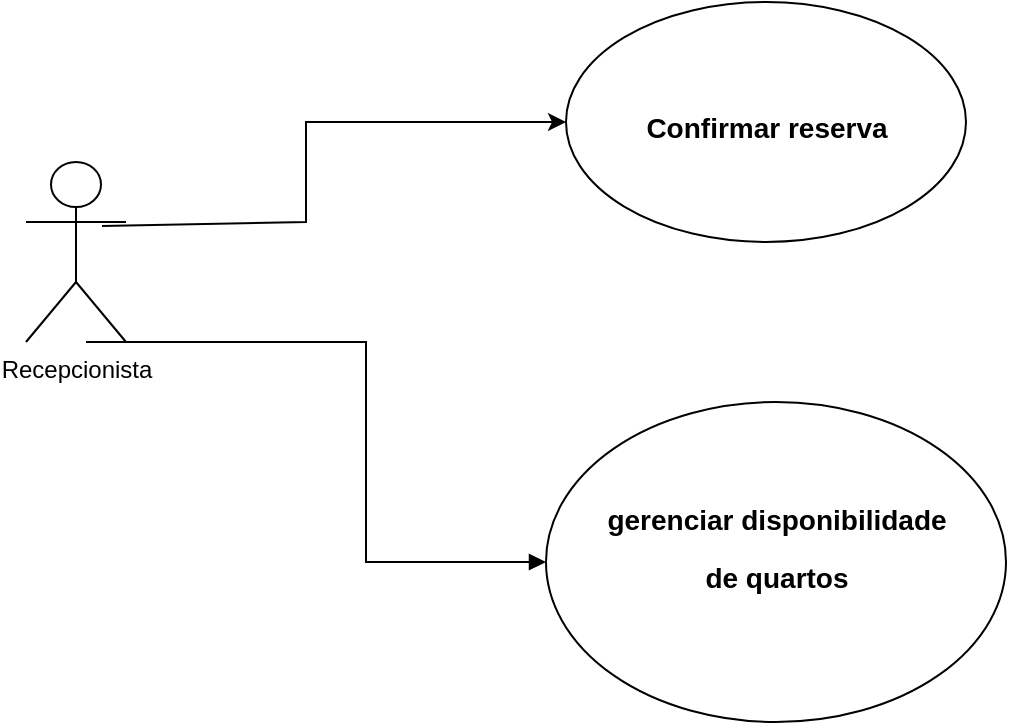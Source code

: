 <mxfile version="26.1.3" pages="6">
  <diagram name="Página-1" id="NSR83SZLQa0Gk3DZyV6a">
    <mxGraphModel dx="1426" dy="781" grid="1" gridSize="10" guides="1" tooltips="1" connect="1" arrows="1" fold="1" page="1" pageScale="1" pageWidth="827" pageHeight="1169" math="0" shadow="0">
      <root>
        <mxCell id="0" />
        <mxCell id="1" parent="0" />
        <mxCell id="l2WqhKvrkdkNAEtLKfpA-7" value="Recepcionista&lt;div&gt;&lt;br&gt;&lt;/div&gt;" style="shape=umlActor;verticalLabelPosition=bottom;verticalAlign=top;html=1;" vertex="1" parent="1">
          <mxGeometry x="130" y="270" width="50" height="90" as="geometry" />
        </mxCell>
        <mxCell id="l2WqhKvrkdkNAEtLKfpA-8" value="" style="endArrow=block;endFill=1;html=1;edgeStyle=orthogonalEdgeStyle;align=left;verticalAlign=top;rounded=0;" edge="1" parent="1">
          <mxGeometry x="-1" relative="1" as="geometry">
            <mxPoint x="160" y="360" as="sourcePoint" />
            <mxPoint x="390" y="470" as="targetPoint" />
            <Array as="points">
              <mxPoint x="300" y="360" />
            </Array>
          </mxGeometry>
        </mxCell>
        <mxCell id="l2WqhKvrkdkNAEtLKfpA-11" value="" style="verticalLabelPosition=bottom;verticalAlign=top;html=1;shape=mxgraph.flowchart.on-page_reference;" vertex="1" parent="1">
          <mxGeometry x="390" y="390" width="230" height="160" as="geometry" />
        </mxCell>
        <mxCell id="l2WqhKvrkdkNAEtLKfpA-12" value="&lt;font style=&quot;font-size: 14px;&quot;&gt;gerenciar disponibilidade&lt;/font&gt;&lt;div&gt;&lt;font style=&quot;font-size: 14px;&quot;&gt;de quartos&lt;/font&gt;&lt;/div&gt;" style="text;strokeColor=none;fillColor=none;html=1;fontSize=24;fontStyle=1;verticalAlign=middle;align=center;" vertex="1" parent="1">
          <mxGeometry x="455" y="440" width="100" height="40" as="geometry" />
        </mxCell>
        <mxCell id="l2WqhKvrkdkNAEtLKfpA-18" value="" style="endArrow=classic;html=1;rounded=0;exitX=0.76;exitY=0.356;exitDx=0;exitDy=0;exitPerimeter=0;" edge="1" parent="1" source="l2WqhKvrkdkNAEtLKfpA-7">
          <mxGeometry width="50" height="50" relative="1" as="geometry">
            <mxPoint x="170" y="320" as="sourcePoint" />
            <mxPoint x="400" y="250" as="targetPoint" />
            <Array as="points">
              <mxPoint x="270" y="300" />
              <mxPoint x="270" y="250" />
            </Array>
          </mxGeometry>
        </mxCell>
        <mxCell id="l2WqhKvrkdkNAEtLKfpA-19" value="" style="ellipse;whiteSpace=wrap;html=1;" vertex="1" parent="1">
          <mxGeometry x="400" y="190" width="200" height="120" as="geometry" />
        </mxCell>
        <mxCell id="l2WqhKvrkdkNAEtLKfpA-20" value="&lt;font style=&quot;font-size: 14px;&quot;&gt;Confirmar reserva&lt;/font&gt;" style="text;strokeColor=none;fillColor=none;html=1;fontSize=24;fontStyle=1;verticalAlign=middle;align=center;" vertex="1" parent="1">
          <mxGeometry x="450" y="230" width="100" height="40" as="geometry" />
        </mxCell>
      </root>
    </mxGraphModel>
  </diagram>
  <diagram id="kto26HWdpkbc6rOBOkyl" name="Página-2">
    <mxGraphModel dx="1426" dy="781" grid="1" gridSize="10" guides="1" tooltips="1" connect="1" arrows="1" fold="1" page="1" pageScale="1" pageWidth="827" pageHeight="1169" math="0" shadow="0">
      <root>
        <mxCell id="0" />
        <mxCell id="1" parent="0" />
        <mxCell id="Gw3jl4L3y3Rf3rX3Xpzy-1" value="Cliente&lt;div&gt;&lt;br&gt;&lt;/div&gt;" style="shape=umlActor;verticalLabelPosition=bottom;verticalAlign=top;html=1;" vertex="1" parent="1">
          <mxGeometry x="130" y="270" width="50" height="90" as="geometry" />
        </mxCell>
        <mxCell id="Gw3jl4L3y3Rf3rX3Xpzy-2" value="" style="endArrow=block;endFill=1;html=1;edgeStyle=orthogonalEdgeStyle;align=left;verticalAlign=top;rounded=0;" edge="1" parent="1">
          <mxGeometry x="-1" relative="1" as="geometry">
            <mxPoint x="160" y="360" as="sourcePoint" />
            <mxPoint x="390" y="470" as="targetPoint" />
            <Array as="points">
              <mxPoint x="300" y="360" />
            </Array>
          </mxGeometry>
        </mxCell>
        <mxCell id="Gw3jl4L3y3Rf3rX3Xpzy-4" value="" style="endArrow=classic;html=1;rounded=0;exitX=0.76;exitY=0.356;exitDx=0;exitDy=0;exitPerimeter=0;" edge="1" parent="1" source="Gw3jl4L3y3Rf3rX3Xpzy-1">
          <mxGeometry width="50" height="50" relative="1" as="geometry">
            <mxPoint x="170" y="320" as="sourcePoint" />
            <mxPoint x="400" y="250" as="targetPoint" />
            <Array as="points">
              <mxPoint x="270" y="300" />
              <mxPoint x="270" y="250" />
            </Array>
          </mxGeometry>
        </mxCell>
        <mxCell id="Gw3jl4L3y3Rf3rX3Xpzy-5" value="" style="ellipse;whiteSpace=wrap;html=1;" vertex="1" parent="1">
          <mxGeometry x="400" y="190" width="200" height="120" as="geometry" />
        </mxCell>
        <mxCell id="Gw3jl4L3y3Rf3rX3Xpzy-6" value="&lt;span style=&quot;font-size: 14px;&quot;&gt;Fazer Reserva&lt;/span&gt;" style="text;strokeColor=none;fillColor=none;html=1;fontSize=24;fontStyle=1;verticalAlign=middle;align=center;" vertex="1" parent="1">
          <mxGeometry x="450" y="230" width="100" height="40" as="geometry" />
        </mxCell>
        <mxCell id="Gw3jl4L3y3Rf3rX3Xpzy-7" value="" style="ellipse;whiteSpace=wrap;html=1;" vertex="1" parent="1">
          <mxGeometry x="390" y="400" width="200" height="120" as="geometry" />
        </mxCell>
        <mxCell id="Gw3jl4L3y3Rf3rX3Xpzy-3" value="&lt;span style=&quot;font-size: 14px;&quot;&gt;Cancelar Reserva&lt;/span&gt;" style="text;strokeColor=none;fillColor=none;html=1;fontSize=24;fontStyle=1;verticalAlign=middle;align=center;" vertex="1" parent="1">
          <mxGeometry x="440" y="440" width="100" height="40" as="geometry" />
        </mxCell>
      </root>
    </mxGraphModel>
  </diagram>
  <diagram id="-45FIdvVUdtWPu6YQR61" name="Página-3">
    <mxGraphModel dx="1426" dy="781" grid="1" gridSize="10" guides="1" tooltips="1" connect="1" arrows="1" fold="1" page="1" pageScale="1" pageWidth="827" pageHeight="1169" math="0" shadow="0">
      <root>
        <mxCell id="0" />
        <mxCell id="1" parent="0" />
        <mxCell id="IDsG9wMC1qeGRdNeIjkX-1" value="&lt;div&gt;Sistema&lt;/div&gt;&lt;div&gt;&lt;br&gt;&lt;/div&gt;" style="shape=umlActor;verticalLabelPosition=bottom;verticalAlign=top;html=1;fillColor=light-dark(#000000,var(--ge-dark-color, #121212));" vertex="1" parent="1">
          <mxGeometry x="760" y="510" width="50" height="90" as="geometry" />
        </mxCell>
        <mxCell id="IDsG9wMC1qeGRdNeIjkX-2" value="Cliente&lt;div&gt;&lt;br&gt;&lt;/div&gt;" style="shape=umlActor;verticalLabelPosition=bottom;verticalAlign=top;html=1;fillColor=light-dark(#000000,var(--ge-dark-color, #121212));" vertex="1" parent="1">
          <mxGeometry x="110" y="250" width="50" height="90" as="geometry" />
        </mxCell>
        <mxCell id="IDsG9wMC1qeGRdNeIjkX-4" value="" style="endArrow=none;html=1;rounded=0;exitX=0.5;exitY=0;exitDx=0;exitDy=0;exitPerimeter=0;entryX=0.063;entryY=0.778;entryDx=0;entryDy=0;entryPerimeter=0;" edge="1" parent="1" source="IDsG9wMC1qeGRdNeIjkX-2" target="IDsG9wMC1qeGRdNeIjkX-5">
          <mxGeometry width="50" height="50" relative="1" as="geometry">
            <mxPoint x="140" y="240" as="sourcePoint" />
            <mxPoint x="210" y="170" as="targetPoint" />
          </mxGeometry>
        </mxCell>
        <mxCell id="IDsG9wMC1qeGRdNeIjkX-5" value="" style="ellipse;shape=doubleEllipse;whiteSpace=wrap;html=1;fillColor=#fff2cc;strokeColor=#d6b656;" vertex="1" parent="1">
          <mxGeometry x="230" y="70" width="160" height="90" as="geometry" />
        </mxCell>
        <mxCell id="IDsG9wMC1qeGRdNeIjkX-6" value="" style="endArrow=none;html=1;rounded=0;" edge="1" parent="1" target="IDsG9wMC1qeGRdNeIjkX-7">
          <mxGeometry width="50" height="50" relative="1" as="geometry">
            <mxPoint x="160" y="280" as="sourcePoint" />
            <mxPoint x="220" y="260" as="targetPoint" />
            <Array as="points" />
          </mxGeometry>
        </mxCell>
        <mxCell id="IDsG9wMC1qeGRdNeIjkX-7" value="" style="ellipse;shape=doubleEllipse;whiteSpace=wrap;html=1;fillColor=#fff2cc;strokeColor=#d6b656;" vertex="1" parent="1">
          <mxGeometry x="220" y="210" width="170" height="90" as="geometry" />
        </mxCell>
        <mxCell id="IDsG9wMC1qeGRdNeIjkX-8" value="" style="endArrow=none;html=1;rounded=0;entryX=1;entryY=1;entryDx=0;entryDy=0;entryPerimeter=0;" edge="1" parent="1" source="IDsG9wMC1qeGRdNeIjkX-9" target="IDsG9wMC1qeGRdNeIjkX-2">
          <mxGeometry width="50" height="50" relative="1" as="geometry">
            <mxPoint x="240" y="500" as="sourcePoint" />
            <mxPoint x="220" y="360" as="targetPoint" />
          </mxGeometry>
        </mxCell>
        <mxCell id="IDsG9wMC1qeGRdNeIjkX-9" value="" style="ellipse;shape=doubleEllipse;whiteSpace=wrap;html=1;fillColor=#fff2cc;strokeColor=#d6b656;" vertex="1" parent="1">
          <mxGeometry x="200" y="450" width="150" height="100" as="geometry" />
        </mxCell>
        <mxCell id="IDsG9wMC1qeGRdNeIjkX-14" value="&amp;lt;&amp;lt;extend&amp;gt;&amp;gt;" style="html=1;verticalAlign=bottom;labelBackgroundColor=none;endArrow=open;endFill=0;dashed=1;rounded=0;" edge="1" parent="1">
          <mxGeometry width="160" relative="1" as="geometry">
            <mxPoint x="280" y="450" as="sourcePoint" />
            <mxPoint x="280" y="390" as="targetPoint" />
          </mxGeometry>
        </mxCell>
        <mxCell id="IDsG9wMC1qeGRdNeIjkX-15" value="" style="ellipse;shape=doubleEllipse;whiteSpace=wrap;html=1;fillColor=#fff2cc;strokeColor=#d6b656;" vertex="1" parent="1">
          <mxGeometry x="210" y="310" width="150" height="80" as="geometry" />
        </mxCell>
        <mxCell id="IDsG9wMC1qeGRdNeIjkX-16" value="&amp;lt;&amp;lt;extend&amp;gt;&amp;gt;" style="html=1;verticalAlign=bottom;labelBackgroundColor=none;endArrow=open;endFill=0;dashed=1;rounded=0;" edge="1" parent="1">
          <mxGeometry width="160" relative="1" as="geometry">
            <mxPoint x="320" y="460" as="sourcePoint" />
            <mxPoint x="430" y="390" as="targetPoint" />
          </mxGeometry>
        </mxCell>
        <mxCell id="IDsG9wMC1qeGRdNeIjkX-17" value="" style="ellipse;shape=doubleEllipse;whiteSpace=wrap;html=1;fillColor=#fff2cc;strokeColor=#d6b656;" vertex="1" parent="1">
          <mxGeometry x="420" y="330" width="150" height="80" as="geometry" />
        </mxCell>
        <mxCell id="IDsG9wMC1qeGRdNeIjkX-18" value="&amp;lt;&amp;lt;include&amp;gt;&amp;gt;" style="html=1;verticalAlign=bottom;labelBackgroundColor=none;endArrow=open;endFill=0;dashed=1;rounded=0;" edge="1" parent="1">
          <mxGeometry width="160" relative="1" as="geometry">
            <mxPoint x="560" y="375" as="sourcePoint" />
            <mxPoint x="690" y="375" as="targetPoint" />
          </mxGeometry>
        </mxCell>
        <mxCell id="IDsG9wMC1qeGRdNeIjkX-19" value="&amp;lt;&amp;lt;include&amp;gt;&amp;gt;" style="html=1;verticalAlign=bottom;labelBackgroundColor=none;endArrow=open;endFill=0;dashed=1;rounded=0;" edge="1" parent="1">
          <mxGeometry width="160" relative="1" as="geometry">
            <mxPoint x="350" y="510" as="sourcePoint" />
            <mxPoint x="510" y="510" as="targetPoint" />
          </mxGeometry>
        </mxCell>
        <mxCell id="IDsG9wMC1qeGRdNeIjkX-20" value="" style="ellipse;shape=doubleEllipse;whiteSpace=wrap;html=1;fillColor=#fff2cc;strokeColor=#d6b656;" vertex="1" parent="1">
          <mxGeometry x="510" y="470" width="150" height="80" as="geometry" />
        </mxCell>
        <mxCell id="IDsG9wMC1qeGRdNeIjkX-21" value="navegar pelo catálogo&lt;div&gt;&lt;br&gt;&lt;/div&gt;" style="text;html=1;align=center;verticalAlign=middle;whiteSpace=wrap;rounded=0;" vertex="1" parent="1">
          <mxGeometry x="275" y="100" width="60" height="30" as="geometry" />
        </mxCell>
        <mxCell id="IDsG9wMC1qeGRdNeIjkX-22" value="colocar item no carrinho" style="text;html=1;align=center;verticalAlign=middle;whiteSpace=wrap;rounded=0;" vertex="1" parent="1">
          <mxGeometry x="280" y="240" width="60" height="30" as="geometry" />
        </mxCell>
        <mxCell id="IDsG9wMC1qeGRdNeIjkX-23" value="informar endereço" style="text;html=1;align=center;verticalAlign=middle;whiteSpace=wrap;rounded=0;" vertex="1" parent="1">
          <mxGeometry x="260" y="335" width="60" height="30" as="geometry" />
        </mxCell>
        <mxCell id="IDsG9wMC1qeGRdNeIjkX-24" value="finalizar compra" style="text;html=1;align=center;verticalAlign=middle;whiteSpace=wrap;rounded=0;" vertex="1" parent="1">
          <mxGeometry x="250" y="480" width="60" height="30" as="geometry" />
        </mxCell>
        <mxCell id="IDsG9wMC1qeGRdNeIjkX-25" value="preencher dados do cartão de crédito" style="text;html=1;align=center;verticalAlign=middle;whiteSpace=wrap;rounded=0;" vertex="1" parent="1">
          <mxGeometry x="465" y="350" width="60" height="30" as="geometry" />
        </mxCell>
        <mxCell id="IDsG9wMC1qeGRdNeIjkX-26" value="" style="ellipse;shape=doubleEllipse;whiteSpace=wrap;html=1;fillColor=#fff2cc;strokeColor=#d6b656;" vertex="1" parent="1">
          <mxGeometry x="677" y="330" width="150" height="80" as="geometry" />
        </mxCell>
        <mxCell id="IDsG9wMC1qeGRdNeIjkX-27" value="faturar compra" style="text;html=1;align=center;verticalAlign=middle;whiteSpace=wrap;rounded=0;" vertex="1" parent="1">
          <mxGeometry x="555" y="485" width="60" height="30" as="geometry" />
        </mxCell>
        <mxCell id="IDsG9wMC1qeGRdNeIjkX-28" value="verificar dados do cartão de crédito" style="text;html=1;align=center;verticalAlign=middle;whiteSpace=wrap;rounded=0;" vertex="1" parent="1">
          <mxGeometry x="720" y="360" width="60" height="30" as="geometry" />
        </mxCell>
        <mxCell id="IDsG9wMC1qeGRdNeIjkX-30" value="" style="ellipse;shape=doubleEllipse;whiteSpace=wrap;html=1;fillColor=#fff2cc;strokeColor=#d6b656;" vertex="1" parent="1">
          <mxGeometry x="510" y="620" width="150" height="80" as="geometry" />
        </mxCell>
        <mxCell id="IDsG9wMC1qeGRdNeIjkX-31" value="enviar e-mail" style="text;html=1;align=center;verticalAlign=middle;whiteSpace=wrap;rounded=0;" vertex="1" parent="1">
          <mxGeometry x="560" y="650" width="60" height="30" as="geometry" />
        </mxCell>
        <mxCell id="IDsG9wMC1qeGRdNeIjkX-32" value="" style="endArrow=none;html=1;rounded=0;" edge="1" parent="1">
          <mxGeometry width="50" height="50" relative="1" as="geometry">
            <mxPoint x="660" y="660" as="sourcePoint" />
            <mxPoint x="750" y="600" as="targetPoint" />
          </mxGeometry>
        </mxCell>
        <mxCell id="IDsG9wMC1qeGRdNeIjkX-33" value="" style="endArrow=none;html=1;rounded=0;" edge="1" parent="1" target="IDsG9wMC1qeGRdNeIjkX-1">
          <mxGeometry width="50" height="50" relative="1" as="geometry">
            <mxPoint x="660" y="510" as="sourcePoint" />
            <mxPoint x="710" y="460" as="targetPoint" />
          </mxGeometry>
        </mxCell>
        <mxCell id="IDsG9wMC1qeGRdNeIjkX-34" value="" style="endArrow=none;html=1;rounded=0;" edge="1" parent="1">
          <mxGeometry width="50" height="50" relative="1" as="geometry">
            <mxPoint x="727" y="410" as="sourcePoint" />
            <mxPoint x="770" y="490" as="targetPoint" />
          </mxGeometry>
        </mxCell>
      </root>
    </mxGraphModel>
  </diagram>
  <diagram id="CGxM6kGlFNSSkBcD9YUU" name="Página-4">
    <mxGraphModel dx="1426" dy="781" grid="1" gridSize="10" guides="1" tooltips="1" connect="1" arrows="1" fold="1" page="1" pageScale="1" pageWidth="827" pageHeight="1169" math="0" shadow="0">
      <root>
        <mxCell id="0" />
        <mxCell id="1" parent="0" />
        <mxCell id="8GwunTD1YU_VsAbv9IP9-1" value="Recepcionista" style="shape=umlActor;verticalLabelPosition=bottom;verticalAlign=top;html=1;outlineConnect=0;" parent="1" vertex="1">
          <mxGeometry x="90" y="230" width="20" height="40" as="geometry" />
        </mxCell>
        <mxCell id="8GwunTD1YU_VsAbv9IP9-3" value="" style="endArrow=classic;html=1;rounded=0;entryX=0;entryY=0.5;entryDx=0;entryDy=0;" parent="1" target="8GwunTD1YU_VsAbv9IP9-7" edge="1">
          <mxGeometry width="50" height="50" relative="1" as="geometry">
            <mxPoint x="110" y="270" as="sourcePoint" />
            <mxPoint x="260" y="290" as="targetPoint" />
          </mxGeometry>
        </mxCell>
        <mxCell id="8GwunTD1YU_VsAbv9IP9-4" value="Cliente" style="shape=umlActor;verticalLabelPosition=bottom;verticalAlign=top;html=1;outlineConnect=0;" parent="1" vertex="1">
          <mxGeometry x="80" y="550" width="20" height="40" as="geometry" />
        </mxCell>
        <mxCell id="8GwunTD1YU_VsAbv9IP9-5" value="" style="endArrow=classic;html=1;rounded=0;" parent="1" edge="1">
          <mxGeometry width="50" height="50" relative="1" as="geometry">
            <mxPoint x="100" y="580" as="sourcePoint" />
            <mxPoint x="260" y="310" as="targetPoint" />
          </mxGeometry>
        </mxCell>
        <mxCell id="8GwunTD1YU_VsAbv9IP9-6" value="" style="endArrow=classic;html=1;rounded=0;" parent="1" edge="1">
          <mxGeometry width="50" height="50" relative="1" as="geometry">
            <mxPoint x="120" y="280" as="sourcePoint" />
            <mxPoint x="220" y="560" as="targetPoint" />
          </mxGeometry>
        </mxCell>
        <mxCell id="8GwunTD1YU_VsAbv9IP9-7" value="" style="ellipse;whiteSpace=wrap;html=1;fillColor=#fff2cc;strokeColor=#d6b656;" parent="1" vertex="1">
          <mxGeometry x="250" y="260" width="90" height="60" as="geometry" />
        </mxCell>
        <mxCell id="8GwunTD1YU_VsAbv9IP9-8" value="" style="endArrow=classic;html=1;rounded=0;" parent="1" edge="1">
          <mxGeometry width="50" height="50" relative="1" as="geometry">
            <mxPoint x="130" y="280" as="sourcePoint" />
            <mxPoint x="290" y="430" as="targetPoint" />
          </mxGeometry>
        </mxCell>
        <mxCell id="8GwunTD1YU_VsAbv9IP9-9" value="" style="ellipse;whiteSpace=wrap;html=1;fillColor=#fff2cc;strokeColor=#d6b656;" parent="1" vertex="1">
          <mxGeometry x="290" y="400" width="90" height="60" as="geometry" />
        </mxCell>
        <mxCell id="8GwunTD1YU_VsAbv9IP9-10" value="" style="ellipse;whiteSpace=wrap;html=1;fillColor=#fff2cc;strokeColor=#d6b656;" parent="1" vertex="1">
          <mxGeometry x="220" y="550" width="90" height="60" as="geometry" />
        </mxCell>
        <mxCell id="8GwunTD1YU_VsAbv9IP9-11" value="" style="endArrow=classic;html=1;rounded=0;" parent="1" edge="1">
          <mxGeometry width="50" height="50" relative="1" as="geometry">
            <mxPoint x="100" y="230" as="sourcePoint" />
            <mxPoint x="260" y="50" as="targetPoint" />
          </mxGeometry>
        </mxCell>
        <mxCell id="8GwunTD1YU_VsAbv9IP9-12" value="" style="ellipse;whiteSpace=wrap;html=1;fillColor=#fff2cc;strokeColor=#d6b656;" parent="1" vertex="1">
          <mxGeometry x="260" y="10" width="90" height="60" as="geometry" />
        </mxCell>
        <mxCell id="8GwunTD1YU_VsAbv9IP9-13" value="" style="endArrow=classic;html=1;rounded=0;" parent="1" edge="1">
          <mxGeometry width="50" height="50" relative="1" as="geometry">
            <mxPoint x="110" y="240" as="sourcePoint" />
            <mxPoint x="260" y="160" as="targetPoint" />
          </mxGeometry>
        </mxCell>
        <mxCell id="8GwunTD1YU_VsAbv9IP9-14" value="" style="ellipse;whiteSpace=wrap;html=1;fillColor=#fff2cc;strokeColor=#d6b656;" parent="1" vertex="1">
          <mxGeometry x="260" y="130" width="90" height="60" as="geometry" />
        </mxCell>
        <mxCell id="8GwunTD1YU_VsAbv9IP9-15" value="&amp;lt;&amp;lt;include&amp;gt;&amp;gt;" style="html=1;verticalAlign=bottom;labelBackgroundColor=none;endArrow=open;endFill=0;dashed=1;rounded=0;" parent="1" edge="1">
          <mxGeometry width="160" relative="1" as="geometry">
            <mxPoint x="310" y="590" as="sourcePoint" />
            <mxPoint x="470" y="590" as="targetPoint" />
          </mxGeometry>
        </mxCell>
        <mxCell id="8GwunTD1YU_VsAbv9IP9-16" value="" style="ellipse;whiteSpace=wrap;html=1;fillColor=#fff2cc;strokeColor=#d6b656;" parent="1" vertex="1">
          <mxGeometry x="470" y="555" width="90" height="60" as="geometry" />
        </mxCell>
        <mxCell id="8GwunTD1YU_VsAbv9IP9-17" value="&amp;lt;&amp;lt;include&amp;gt;&amp;gt;" style="html=1;verticalAlign=bottom;labelBackgroundColor=none;endArrow=open;endFill=0;dashed=1;rounded=0;" parent="1" edge="1">
          <mxGeometry x="0.019" y="-1" width="160" relative="1" as="geometry">
            <mxPoint x="270" y="560" as="sourcePoint" />
            <mxPoint x="670" y="110" as="targetPoint" />
            <Array as="points">
              <mxPoint x="340" y="560" />
            </Array>
            <mxPoint as="offset" />
          </mxGeometry>
        </mxCell>
        <mxCell id="8GwunTD1YU_VsAbv9IP9-18" value="" style="ellipse;whiteSpace=wrap;html=1;fillColor=#fff2cc;strokeColor=#d6b656;" parent="1" vertex="1">
          <mxGeometry x="670" y="60" width="90" height="60" as="geometry" />
        </mxCell>
        <mxCell id="8GwunTD1YU_VsAbv9IP9-19" value="" style="ellipse;whiteSpace=wrap;html=1;fillColor=#fff2cc;strokeColor=#d6b656;" parent="1" vertex="1">
          <mxGeometry x="480" width="90" height="60" as="geometry" />
        </mxCell>
        <mxCell id="8GwunTD1YU_VsAbv9IP9-20" value="" style="ellipse;whiteSpace=wrap;html=1;fillColor=#fff2cc;strokeColor=#d6b656;" parent="1" vertex="1">
          <mxGeometry x="470" y="130" width="90" height="60" as="geometry" />
        </mxCell>
        <mxCell id="8GwunTD1YU_VsAbv9IP9-21" value="" style="ellipse;whiteSpace=wrap;html=1;fillColor=#fff2cc;strokeColor=#d6b656;" parent="1" vertex="1">
          <mxGeometry x="450" y="220" width="90" height="60" as="geometry" />
        </mxCell>
        <mxCell id="8GwunTD1YU_VsAbv9IP9-22" value="&amp;lt;&amp;lt;extend&amp;gt;&amp;gt;" style="edgeStyle=none;html=1;startArrow=open;endArrow=none;startSize=12;verticalAlign=bottom;dashed=1;labelBackgroundColor=none;rounded=0;exitX=0.989;exitY=0.65;exitDx=0;exitDy=0;exitPerimeter=0;" parent="1" source="8GwunTD1YU_VsAbv9IP9-12" edge="1">
          <mxGeometry width="160" relative="1" as="geometry">
            <mxPoint x="360" y="29.5" as="sourcePoint" />
            <mxPoint x="480" y="30" as="targetPoint" />
            <Array as="points">
              <mxPoint x="440" y="29.5" />
            </Array>
          </mxGeometry>
        </mxCell>
        <mxCell id="8GwunTD1YU_VsAbv9IP9-23" value="&amp;lt;&amp;lt;extend&amp;gt;&amp;gt;" style="edgeStyle=none;html=1;startArrow=open;endArrow=none;startSize=12;verticalAlign=bottom;dashed=1;labelBackgroundColor=none;rounded=0;exitX=0.644;exitY=0.95;exitDx=0;exitDy=0;exitPerimeter=0;entryX=0.067;entryY=0.2;entryDx=0;entryDy=0;entryPerimeter=0;" parent="1" source="8GwunTD1YU_VsAbv9IP9-12" target="8GwunTD1YU_VsAbv9IP9-20" edge="1">
          <mxGeometry width="160" relative="1" as="geometry">
            <mxPoint x="390" y="159.5" as="sourcePoint" />
            <mxPoint x="540" y="160" as="targetPoint" />
          </mxGeometry>
        </mxCell>
        <mxCell id="8GwunTD1YU_VsAbv9IP9-24" value="Agente de Viagens" style="shape=umlActor;verticalLabelPosition=bottom;verticalAlign=top;html=1;outlineConnect=0;" parent="1" vertex="1">
          <mxGeometry x="830" y="450" width="20" height="40" as="geometry" />
        </mxCell>
        <mxCell id="8GwunTD1YU_VsAbv9IP9-25" value="" style="endArrow=classic;html=1;rounded=0;entryX=1.022;entryY=0.317;entryDx=0;entryDy=0;entryPerimeter=0;exitX=0;exitY=1;exitDx=0;exitDy=0;exitPerimeter=0;" parent="1" source="8GwunTD1YU_VsAbv9IP9-24" target="8GwunTD1YU_VsAbv9IP9-16" edge="1">
          <mxGeometry width="50" height="50" relative="1" as="geometry">
            <mxPoint x="700" y="455" as="sourcePoint" />
            <mxPoint x="750" y="405" as="targetPoint" />
          </mxGeometry>
        </mxCell>
        <mxCell id="8GwunTD1YU_VsAbv9IP9-26" value="&amp;lt;&amp;lt;include&amp;gt;&amp;gt;" style="html=1;verticalAlign=bottom;labelBackgroundColor=none;endArrow=open;endFill=0;dashed=1;rounded=0;entryX=-0.011;entryY=0.333;entryDx=0;entryDy=0;entryPerimeter=0;exitX=0.667;exitY=1;exitDx=0;exitDy=0;exitPerimeter=0;" parent="1" source="8GwunTD1YU_VsAbv9IP9-19" target="8GwunTD1YU_VsAbv9IP9-18" edge="1">
          <mxGeometry width="160" relative="1" as="geometry">
            <mxPoint x="510" y="50" as="sourcePoint" />
            <mxPoint x="670" y="50" as="targetPoint" />
          </mxGeometry>
        </mxCell>
        <mxCell id="8GwunTD1YU_VsAbv9IP9-27" value="&amp;lt;&amp;lt;include&amp;gt;&amp;gt;" style="html=1;verticalAlign=bottom;labelBackgroundColor=none;endArrow=open;endFill=0;dashed=1;rounded=0;entryX=0;entryY=0.683;entryDx=0;entryDy=0;entryPerimeter=0;exitX=0.933;exitY=0.183;exitDx=0;exitDy=0;exitPerimeter=0;" parent="1" source="8GwunTD1YU_VsAbv9IP9-20" target="8GwunTD1YU_VsAbv9IP9-18" edge="1">
          <mxGeometry width="160" relative="1" as="geometry">
            <mxPoint x="490" y="150" as="sourcePoint" />
            <mxPoint x="650" y="150" as="targetPoint" />
          </mxGeometry>
        </mxCell>
        <mxCell id="8GwunTD1YU_VsAbv9IP9-28" value="" style="endArrow=classic;html=1;rounded=0;entryX=1;entryY=1;entryDx=0;entryDy=0;exitX=0.25;exitY=0.1;exitDx=0;exitDy=0;exitPerimeter=0;" parent="1" source="8GwunTD1YU_VsAbv9IP9-24" target="8GwunTD1YU_VsAbv9IP9-21" edge="1">
          <mxGeometry width="50" height="50" relative="1" as="geometry">
            <mxPoint x="540" y="370" as="sourcePoint" />
            <mxPoint x="590" y="320" as="targetPoint" />
          </mxGeometry>
        </mxCell>
        <mxCell id="8GwunTD1YU_VsAbv9IP9-29" value="&amp;lt;&amp;lt;extend&amp;gt;&amp;gt;" style="edgeStyle=none;html=1;startArrow=open;endArrow=none;startSize=12;verticalAlign=bottom;dashed=1;labelBackgroundColor=none;rounded=0;exitX=0.5;exitY=1;exitDx=0;exitDy=0;entryX=0.067;entryY=0.2;entryDx=0;entryDy=0;entryPerimeter=0;" parent="1" source="8GwunTD1YU_VsAbv9IP9-12" edge="1">
          <mxGeometry width="160" relative="1" as="geometry">
            <mxPoint x="328" y="155" as="sourcePoint" />
            <mxPoint x="486" y="230" as="targetPoint" />
          </mxGeometry>
        </mxCell>
        <mxCell id="8GwunTD1YU_VsAbv9IP9-30" value="" style="endArrow=classic;html=1;rounded=0;entryX=1;entryY=1;entryDx=0;entryDy=0;" parent="1" source="8GwunTD1YU_VsAbv9IP9-24" target="8GwunTD1YU_VsAbv9IP9-7" edge="1">
          <mxGeometry width="50" height="50" relative="1" as="geometry">
            <mxPoint x="690" y="480" as="sourcePoint" />
            <mxPoint x="740" y="430" as="targetPoint" />
          </mxGeometry>
        </mxCell>
        <mxCell id="8GwunTD1YU_VsAbv9IP9-31" value="registro de hospedagem" style="text;html=1;align=center;verticalAlign=middle;whiteSpace=wrap;rounded=0;" parent="1" vertex="1">
          <mxGeometry x="235" y="565" width="60" height="30" as="geometry" />
        </mxCell>
        <mxCell id="8GwunTD1YU_VsAbv9IP9-32" value="reportar os quartos disponiveis" style="text;html=1;align=center;verticalAlign=middle;whiteSpace=wrap;rounded=0;" parent="1" vertex="1">
          <mxGeometry x="480" y="570" width="60" height="30" as="geometry" />
        </mxCell>
        <mxCell id="J1JaLI3agagu_b4UmG6s-6" value="modificar cliente" style="text;html=1;align=center;verticalAlign=middle;whiteSpace=wrap;rounded=0;" vertex="1" parent="1">
          <mxGeometry x="495" y="15" width="60" height="30" as="geometry" />
        </mxCell>
        <mxCell id="J1JaLI3agagu_b4UmG6s-7" value="procurar um cliente" style="text;html=1;align=center;verticalAlign=middle;whiteSpace=wrap;rounded=0;" vertex="1" parent="1">
          <mxGeometry x="685" y="75" width="60" height="30" as="geometry" />
        </mxCell>
        <mxCell id="J1JaLI3agagu_b4UmG6s-8" value="excluir cliente" style="text;html=1;align=center;verticalAlign=middle;whiteSpace=wrap;rounded=0;" vertex="1" parent="1">
          <mxGeometry x="485" y="150" width="60" height="30" as="geometry" />
        </mxCell>
        <mxCell id="J1JaLI3agagu_b4UmG6s-9" value="registrar cliente" style="text;html=1;align=center;verticalAlign=middle;whiteSpace=wrap;rounded=0;" vertex="1" parent="1">
          <mxGeometry x="460" y="235" width="60" height="30" as="geometry" />
        </mxCell>
        <mxCell id="J1JaLI3agagu_b4UmG6s-10" value="gerenciar cliente" style="text;html=1;align=center;verticalAlign=middle;whiteSpace=wrap;rounded=0;" vertex="1" parent="1">
          <mxGeometry x="280" y="25" width="60" height="30" as="geometry" />
        </mxCell>
        <mxCell id="J1JaLI3agagu_b4UmG6s-11" value="gerenciar o quarto" style="text;html=1;align=center;verticalAlign=middle;whiteSpace=wrap;rounded=0;" vertex="1" parent="1">
          <mxGeometry x="275" y="145" width="60" height="30" as="geometry" />
        </mxCell>
        <mxCell id="J1JaLI3agagu_b4UmG6s-12" value="gerenciar a reserva de quarto" style="text;html=1;align=center;verticalAlign=middle;whiteSpace=wrap;rounded=0;" vertex="1" parent="1">
          <mxGeometry x="260" y="275" width="60" height="30" as="geometry" />
        </mxCell>
        <mxCell id="J1JaLI3agagu_b4UmG6s-13" value="gerenciar empregados" style="text;html=1;align=center;verticalAlign=middle;whiteSpace=wrap;rounded=0;" vertex="1" parent="1">
          <mxGeometry x="310" y="415" width="60" height="30" as="geometry" />
        </mxCell>
      </root>
    </mxGraphModel>
  </diagram>
  <diagram id="MyhU_Ppmq9U-Fko5sEb2" name="Casos de uso">
    <mxGraphModel dx="1426" dy="781" grid="1" gridSize="10" guides="1" tooltips="1" connect="1" arrows="1" fold="1" page="1" pageScale="1" pageWidth="827" pageHeight="1169" math="0" shadow="0">
      <root>
        <mxCell id="0" />
        <mxCell id="1" parent="0" />
        <mxCell id="fAZwxTyfLLBymSFmjnWO-1" value="" style="edgeStyle=orthogonalEdgeStyle;rounded=0;orthogonalLoop=1;jettySize=auto;html=1;fillColor=#e1d5e7;strokeColor=#9673a6;" edge="1" parent="1" source="fAZwxTyfLLBymSFmjnWO-2" target="fAZwxTyfLLBymSFmjnWO-11">
          <mxGeometry relative="1" as="geometry" />
        </mxCell>
        <mxCell id="fAZwxTyfLLBymSFmjnWO-2" value="Cliente" style="shape=umlActor;verticalLabelPosition=bottom;verticalAlign=top;html=1;outlineConnect=0;fillColor=#e1d5e7;strokeColor=#9673a6;" vertex="1" parent="1">
          <mxGeometry x="360" y="190" width="30" height="60" as="geometry" />
        </mxCell>
        <mxCell id="fAZwxTyfLLBymSFmjnWO-3" value="Sistema" style="shape=umlActor;verticalLabelPosition=bottom;verticalAlign=top;html=1;outlineConnect=0;fillColor=#d5e8d4;strokeColor=#82b366;" vertex="1" parent="1">
          <mxGeometry x="150" y="390" width="30" height="60" as="geometry" />
        </mxCell>
        <mxCell id="fAZwxTyfLLBymSFmjnWO-4" style="edgeStyle=orthogonalEdgeStyle;rounded=0;orthogonalLoop=1;jettySize=auto;html=1;entryX=0.5;entryY=0;entryDx=0;entryDy=0;fillColor=#dae8fc;strokeColor=#6c8ebf;" edge="1" parent="1" source="fAZwxTyfLLBymSFmjnWO-5" target="fAZwxTyfLLBymSFmjnWO-10">
          <mxGeometry relative="1" as="geometry" />
        </mxCell>
        <mxCell id="fAZwxTyfLLBymSFmjnWO-5" value="Atendente" style="shape=umlActor;verticalLabelPosition=bottom;verticalAlign=top;html=1;outlineConnect=0;fillColor=#dae8fc;strokeColor=#6c8ebf;" vertex="1" parent="1">
          <mxGeometry x="590" y="385" width="30" height="60" as="geometry" />
        </mxCell>
        <mxCell id="fAZwxTyfLLBymSFmjnWO-6" value="" style="ellipse;whiteSpace=wrap;html=1;fillColor=#d5e8d4;strokeColor=#82b366;" vertex="1" parent="1">
          <mxGeometry x="220" y="260" width="120" height="80" as="geometry" />
        </mxCell>
        <mxCell id="fAZwxTyfLLBymSFmjnWO-7" value="" style="ellipse;whiteSpace=wrap;html=1;fillColor=#d5e8d4;strokeColor=#82b366;" vertex="1" parent="1">
          <mxGeometry x="230" y="480" width="120" height="80" as="geometry" />
        </mxCell>
        <mxCell id="fAZwxTyfLLBymSFmjnWO-8" value="" style="ellipse;whiteSpace=wrap;html=1;fillColor=#dae8fc;strokeColor=#6c8ebf;" vertex="1" parent="1">
          <mxGeometry x="440" y="285" width="120" height="80" as="geometry" />
        </mxCell>
        <mxCell id="fAZwxTyfLLBymSFmjnWO-9" value="" style="ellipse;whiteSpace=wrap;html=1;fillColor=#dae8fc;strokeColor=#6c8ebf;" vertex="1" parent="1">
          <mxGeometry x="640" y="475" width="120" height="80" as="geometry" />
        </mxCell>
        <mxCell id="fAZwxTyfLLBymSFmjnWO-10" value="" style="ellipse;whiteSpace=wrap;html=1;fillColor=#dae8fc;strokeColor=#6c8ebf;" vertex="1" parent="1">
          <mxGeometry x="430" y="485" width="120" height="80" as="geometry" />
        </mxCell>
        <mxCell id="fAZwxTyfLLBymSFmjnWO-11" value="" style="ellipse;whiteSpace=wrap;html=1;fillColor=#e1d5e7;strokeColor=#9673a6;" vertex="1" parent="1">
          <mxGeometry x="430" y="190" width="120" height="80" as="geometry" />
        </mxCell>
        <mxCell id="fAZwxTyfLLBymSFmjnWO-12" value="" style="ellipse;whiteSpace=wrap;html=1;fillColor=#dae8fc;strokeColor=#6c8ebf;" vertex="1" parent="1">
          <mxGeometry x="630" y="275" width="120" height="80" as="geometry" />
        </mxCell>
        <mxCell id="fAZwxTyfLLBymSFmjnWO-13" value="" style="ellipse;whiteSpace=wrap;html=1;fillColor=#d5e8d4;strokeColor=#82b366;" vertex="1" parent="1">
          <mxGeometry x="20" y="260" width="120" height="80" as="geometry" />
        </mxCell>
        <mxCell id="fAZwxTyfLLBymSFmjnWO-14" value="Comprar Produto" style="text;html=1;align=center;verticalAlign=middle;whiteSpace=wrap;rounded=0;fillColor=#e1d5e7;strokeColor=#9673a6;" vertex="1" parent="1">
          <mxGeometry x="460" y="215" width="60" height="30" as="geometry" />
        </mxCell>
        <mxCell id="fAZwxTyfLLBymSFmjnWO-15" style="edgeStyle=orthogonalEdgeStyle;rounded=0;orthogonalLoop=1;jettySize=auto;html=1;entryX=0.433;entryY=1.025;entryDx=0;entryDy=0;entryPerimeter=0;fillColor=#dae8fc;strokeColor=#6c8ebf;" edge="1" parent="1" source="fAZwxTyfLLBymSFmjnWO-5" target="fAZwxTyfLLBymSFmjnWO-12">
          <mxGeometry relative="1" as="geometry" />
        </mxCell>
        <mxCell id="fAZwxTyfLLBymSFmjnWO-16" style="edgeStyle=orthogonalEdgeStyle;rounded=0;orthogonalLoop=1;jettySize=auto;html=1;entryX=0.375;entryY=0.05;entryDx=0;entryDy=0;entryPerimeter=0;fillColor=#dae8fc;strokeColor=#6c8ebf;" edge="1" parent="1" source="fAZwxTyfLLBymSFmjnWO-5" target="fAZwxTyfLLBymSFmjnWO-9">
          <mxGeometry relative="1" as="geometry" />
        </mxCell>
        <mxCell id="fAZwxTyfLLBymSFmjnWO-17" value="Cadastrar Cliente" style="text;html=1;align=center;verticalAlign=middle;whiteSpace=wrap;rounded=0;fillColor=#dae8fc;strokeColor=#6c8ebf;" vertex="1" parent="1">
          <mxGeometry x="470" y="310" width="60" height="30" as="geometry" />
        </mxCell>
        <mxCell id="fAZwxTyfLLBymSFmjnWO-18" value="Editar Cliente" style="text;html=1;align=center;verticalAlign=middle;whiteSpace=wrap;rounded=0;fillColor=#dae8fc;strokeColor=#6c8ebf;" vertex="1" parent="1">
          <mxGeometry x="660" y="300" width="60" height="30" as="geometry" />
        </mxCell>
        <mxCell id="fAZwxTyfLLBymSFmjnWO-19" value="Validar CRM" style="text;html=1;align=center;verticalAlign=middle;whiteSpace=wrap;rounded=0;fillColor=#dae8fc;strokeColor=#6c8ebf;" vertex="1" parent="1">
          <mxGeometry x="460" y="510" width="60" height="30" as="geometry" />
        </mxCell>
        <mxCell id="fAZwxTyfLLBymSFmjnWO-20" style="edgeStyle=orthogonalEdgeStyle;rounded=0;orthogonalLoop=1;jettySize=auto;html=1;entryX=0.942;entryY=0.688;entryDx=0;entryDy=0;entryPerimeter=0;fillColor=#dae8fc;strokeColor=#6c8ebf;" edge="1" parent="1" source="fAZwxTyfLLBymSFmjnWO-5" target="fAZwxTyfLLBymSFmjnWO-8">
          <mxGeometry relative="1" as="geometry" />
        </mxCell>
        <mxCell id="fAZwxTyfLLBymSFmjnWO-21" value="Validar Compra" style="text;html=1;align=center;verticalAlign=middle;whiteSpace=wrap;rounded=0;fillColor=#dae8fc;strokeColor=#6c8ebf;" vertex="1" parent="1">
          <mxGeometry x="670" y="500" width="60" height="30" as="geometry" />
        </mxCell>
        <mxCell id="fAZwxTyfLLBymSFmjnWO-22" value="Armazenar Dados do Cliente" style="text;html=1;align=center;verticalAlign=middle;whiteSpace=wrap;rounded=0;fillColor=#d5e8d4;strokeColor=#82b366;" vertex="1" parent="1">
          <mxGeometry x="50" y="285" width="60" height="30" as="geometry" />
        </mxCell>
        <mxCell id="fAZwxTyfLLBymSFmjnWO-23" value="Atualizar Estoque pós venda" style="text;html=1;align=center;verticalAlign=middle;whiteSpace=wrap;rounded=0;fillColor=#d5e8d4;strokeColor=#82b366;" vertex="1" parent="1">
          <mxGeometry x="250" y="290" width="60" height="30" as="geometry" />
        </mxCell>
        <mxCell id="fAZwxTyfLLBymSFmjnWO-24" value="Separar Produto por Categoria" style="text;html=1;align=center;verticalAlign=middle;whiteSpace=wrap;rounded=0;fillColor=#d5e8d4;strokeColor=#82b366;" vertex="1" parent="1">
          <mxGeometry x="20" y="485" width="110" height="90" as="geometry" />
        </mxCell>
        <mxCell id="fAZwxTyfLLBymSFmjnWO-25" value="Gerar Relatorio de Finanças Mensal" style="text;html=1;align=center;verticalAlign=middle;whiteSpace=wrap;rounded=0;fillColor=#d5e8d4;strokeColor=#82b366;" vertex="1" parent="1">
          <mxGeometry x="260" y="505" width="60" height="30" as="geometry" />
        </mxCell>
        <mxCell id="fAZwxTyfLLBymSFmjnWO-26" style="edgeStyle=orthogonalEdgeStyle;rounded=0;orthogonalLoop=1;jettySize=auto;html=1;entryX=0.342;entryY=0.925;entryDx=0;entryDy=0;entryPerimeter=0;fillColor=#d5e8d4;strokeColor=#82b366;" edge="1" parent="1" source="fAZwxTyfLLBymSFmjnWO-3" target="fAZwxTyfLLBymSFmjnWO-13">
          <mxGeometry relative="1" as="geometry" />
        </mxCell>
        <mxCell id="fAZwxTyfLLBymSFmjnWO-27" style="edgeStyle=orthogonalEdgeStyle;rounded=0;orthogonalLoop=1;jettySize=auto;html=1;exitX=0;exitY=1;exitDx=0;exitDy=0;exitPerimeter=0;entryX=0.583;entryY=0;entryDx=0;entryDy=0;entryPerimeter=0;fillColor=#d5e8d4;strokeColor=#82b366;" edge="1" parent="1" source="fAZwxTyfLLBymSFmjnWO-3">
          <mxGeometry relative="1" as="geometry">
            <mxPoint x="70" y="485" as="targetPoint" />
          </mxGeometry>
        </mxCell>
        <mxCell id="fAZwxTyfLLBymSFmjnWO-28" style="edgeStyle=orthogonalEdgeStyle;rounded=0;orthogonalLoop=1;jettySize=auto;html=1;entryX=0.358;entryY=0.95;entryDx=0;entryDy=0;entryPerimeter=0;fillColor=#d5e8d4;strokeColor=#82b366;" edge="1" parent="1" source="fAZwxTyfLLBymSFmjnWO-3" target="fAZwxTyfLLBymSFmjnWO-6">
          <mxGeometry relative="1" as="geometry" />
        </mxCell>
        <mxCell id="fAZwxTyfLLBymSFmjnWO-29" style="edgeStyle=orthogonalEdgeStyle;rounded=0;orthogonalLoop=1;jettySize=auto;html=1;exitX=1;exitY=1;exitDx=0;exitDy=0;exitPerimeter=0;entryX=0.392;entryY=0.025;entryDx=0;entryDy=0;entryPerimeter=0;fillColor=#d5e8d4;strokeColor=#82b366;" edge="1" parent="1" source="fAZwxTyfLLBymSFmjnWO-3" target="fAZwxTyfLLBymSFmjnWO-7">
          <mxGeometry relative="1" as="geometry" />
        </mxCell>
        <mxCell id="0JfYN8bR1jl4pYFtSrGa-1" value="" style="ellipse;whiteSpace=wrap;html=1;fillColor=#dae8fc;strokeColor=#6c8ebf;" vertex="1" parent="1">
          <mxGeometry x="540" y="610" width="120" height="80" as="geometry" />
        </mxCell>
        <mxCell id="0JfYN8bR1jl4pYFtSrGa-2" value="" style="endArrow=classic;html=1;rounded=0;entryX=0.417;entryY=0;entryDx=0;entryDy=0;entryPerimeter=0;fillColor=#dae8fc;strokeColor=#6c8ebf;" edge="1" parent="1" source="fAZwxTyfLLBymSFmjnWO-5" target="0JfYN8bR1jl4pYFtSrGa-1">
          <mxGeometry width="50" height="50" relative="1" as="geometry">
            <mxPoint x="560" y="560" as="sourcePoint" />
            <mxPoint x="610" y="510" as="targetPoint" />
          </mxGeometry>
        </mxCell>
        <mxCell id="0JfYN8bR1jl4pYFtSrGa-3" value="Cadastrar Produto" style="text;html=1;align=center;verticalAlign=middle;whiteSpace=wrap;rounded=0;fillColor=#dae8fc;strokeColor=#6c8ebf;" vertex="1" parent="1">
          <mxGeometry x="570" y="635" width="60" height="30" as="geometry" />
        </mxCell>
      </root>
    </mxGraphModel>
  </diagram>
  <diagram id="q78nPW8ve5yxAtw5_uMT" name="Classes">
    <mxGraphModel dx="1426" dy="781" grid="1" gridSize="10" guides="1" tooltips="1" connect="1" arrows="1" fold="1" page="1" pageScale="1" pageWidth="827" pageHeight="1169" math="0" shadow="0">
      <root>
        <mxCell id="0" />
        <mxCell id="1" parent="0" />
        <mxCell id="F0zsdV8a-ljqULvS7Hg--3" value="&lt;p style=&quot;margin:0px;margin-top:4px;text-align:center;&quot;&gt;&lt;b&gt;Cadastro&amp;nbsp;&lt;/b&gt;&lt;/p&gt;&lt;hr size=&quot;1&quot; style=&quot;border-style:solid;&quot;&gt;&lt;p style=&quot;margin:0px;margin-left:4px;&quot;&gt;+ CPF: String&lt;/p&gt;&lt;p style=&quot;margin:0px;margin-left:4px;&quot;&gt;+ Nome: String&lt;/p&gt;&lt;p style=&quot;margin:0px;margin-left:4px;&quot;&gt;+ Email: String&lt;/p&gt;&lt;p style=&quot;margin:0px;margin-left:4px;&quot;&gt;+ Data de Nascimento: String&lt;/p&gt;&lt;p style=&quot;margin:0px;margin-left:4px;&quot;&gt;&lt;br&gt;&lt;/p&gt;&lt;p style=&quot;margin:0px;margin-left:4px;&quot;&gt;&lt;br&gt;&lt;/p&gt;&lt;hr size=&quot;1&quot; style=&quot;border-style:solid;&quot;&gt;&lt;p style=&quot;margin:0px;margin-left:4px;&quot;&gt;+ cadastrarCliente()&lt;/p&gt;&lt;p style=&quot;margin:0px;margin-left:4px;&quot;&gt;&lt;br&gt;&lt;/p&gt;" style="verticalAlign=top;align=left;overflow=fill;html=1;whiteSpace=wrap;" vertex="1" parent="1">
          <mxGeometry x="540" y="70" width="230" height="210" as="geometry" />
        </mxCell>
        <mxCell id="nZ_dmf00JEHNY0b8Ywek-2" style="edgeStyle=orthogonalEdgeStyle;rounded=0;orthogonalLoop=1;jettySize=auto;html=1;entryX=0.5;entryY=0;entryDx=0;entryDy=0;" edge="1" parent="1" source="F0zsdV8a-ljqULvS7Hg--4" target="nZ_dmf00JEHNY0b8Ywek-1">
          <mxGeometry relative="1" as="geometry" />
        </mxCell>
        <mxCell id="F0zsdV8a-ljqULvS7Hg--4" value="&lt;p style=&quot;margin:0px;margin-top:4px;text-align:center;&quot;&gt;&lt;b&gt;Atendente&lt;/b&gt;&lt;/p&gt;&lt;hr size=&quot;1&quot; style=&quot;border-style:solid;&quot;&gt;&lt;p style=&quot;margin:0px;margin-left:4px;&quot;&gt;+ Usuario: String&lt;/p&gt;&lt;p style=&quot;margin:0px;margin-left:4px;&quot;&gt;+ Senha: String&lt;/p&gt;&lt;p style=&quot;margin:0px;margin-left:4px;&quot;&gt;+ CodigoUnico: Int&lt;/p&gt;&lt;p style=&quot;margin:0px;margin-left:4px;&quot;&gt;&lt;br&gt;&lt;/p&gt;&lt;hr size=&quot;1&quot; style=&quot;border-style:solid;&quot;&gt;&lt;p style=&quot;margin:0px;margin-left:4px;&quot;&gt;+ logarAtendente()&lt;/p&gt;&lt;p style=&quot;margin:0px;margin-left:4px;&quot;&gt;&lt;br&gt;&lt;/p&gt;" style="verticalAlign=top;align=left;overflow=fill;html=1;whiteSpace=wrap;" vertex="1" parent="1">
          <mxGeometry x="60" y="70" width="230" height="210" as="geometry" />
        </mxCell>
        <mxCell id="F0zsdV8a-ljqULvS7Hg--6" style="edgeStyle=orthogonalEdgeStyle;rounded=0;orthogonalLoop=1;jettySize=auto;html=1;entryX=-0.013;entryY=0.552;entryDx=0;entryDy=0;entryPerimeter=0;" edge="1" parent="1" source="F0zsdV8a-ljqULvS7Hg--4" target="F0zsdV8a-ljqULvS7Hg--3">
          <mxGeometry relative="1" as="geometry" />
        </mxCell>
        <mxCell id="F0zsdV8a-ljqULvS7Hg--11" value="&lt;p style=&quot;margin:0px;margin-top:4px;text-align:center;&quot;&gt;&lt;b&gt;Venda&lt;/b&gt;&lt;/p&gt;&lt;hr size=&quot;1&quot; style=&quot;border-style:solid;&quot;&gt;&lt;p style=&quot;margin:0px;margin-left:4px;&quot;&gt;+ ID Cliente:&amp;nbsp; Int&lt;/p&gt;&lt;p style=&quot;margin:0px;margin-left:4px;&quot;&gt;+ ID Produto: String&lt;/p&gt;&lt;p style=&quot;margin:0px;margin-left:4px;&quot;&gt;+ Quantidade: Int&lt;/p&gt;&lt;p style=&quot;margin:0px;margin-left:4px;&quot;&gt;+ Preço: Float&lt;/p&gt;&lt;p style=&quot;margin:0px;margin-left:4px;&quot;&gt;+ CRM: String&lt;/p&gt;&lt;p style=&quot;margin:0px;margin-left:4px;&quot;&gt;+ Receita Medica: String&lt;/p&gt;&lt;p style=&quot;margin:0px;margin-left:4px;&quot;&gt;&lt;br&gt;&lt;/p&gt;&lt;p style=&quot;margin:0px;margin-left:4px;&quot;&gt;&lt;br&gt;&lt;/p&gt;&lt;hr size=&quot;1&quot; style=&quot;border-style:solid;&quot;&gt;&lt;p style=&quot;margin:0px;margin-left:4px;&quot;&gt;+ verificarEstoque()&lt;/p&gt;&lt;p style=&quot;margin:0px;margin-left:4px;&quot;&gt;+ realizarVendar()&lt;/p&gt;&lt;p style=&quot;margin:0px;margin-left:4px;&quot;&gt;+ atualizarEstoque()&lt;/p&gt;&lt;p style=&quot;margin:0px;margin-left:4px;&quot;&gt;&lt;br&gt;&lt;/p&gt;" style="verticalAlign=top;align=left;overflow=fill;html=1;whiteSpace=wrap;" vertex="1" parent="1">
          <mxGeometry x="530" y="340" width="230" height="210" as="geometry" />
        </mxCell>
        <mxCell id="nZ_dmf00JEHNY0b8Ywek-1" value="&lt;p style=&quot;margin:0px;margin-top:4px;text-align:center;&quot;&gt;&lt;b&gt;Produto&lt;/b&gt;&lt;/p&gt;&lt;hr size=&quot;1&quot; style=&quot;border-style:solid;&quot;&gt;&lt;p style=&quot;margin:0px;margin-left:4px;&quot;&gt;+ Nome: String&lt;/p&gt;&lt;p style=&quot;margin:0px;margin-left:4px;&quot;&gt;+ Estoque: Int&lt;/p&gt;&lt;p style=&quot;margin:0px;margin-left:4px;&quot;&gt;&lt;span style=&quot;background-color: transparent; color: light-dark(rgb(0, 0, 0), rgb(255, 255, 255));&quot;&gt;+ Preço: String&lt;/span&gt;&lt;/p&gt;&lt;p style=&quot;margin:0px;margin-left:4px;&quot;&gt;&lt;br&gt;&lt;/p&gt;&lt;p style=&quot;margin:0px;margin-left:4px;&quot;&gt;&lt;br&gt;&lt;/p&gt;&lt;hr size=&quot;1&quot; style=&quot;border-style:solid;&quot;&gt;&lt;p style=&quot;margin:0px;margin-left:4px;&quot;&gt;+ cadastrarProduto()&lt;/p&gt;&lt;p style=&quot;margin:0px;margin-left:4px;&quot;&gt;&lt;br&gt;&lt;/p&gt;" style="verticalAlign=top;align=left;overflow=fill;html=1;whiteSpace=wrap;" vertex="1" parent="1">
          <mxGeometry x="60" y="370" width="230" height="210" as="geometry" />
        </mxCell>
        <mxCell id="SectKuq7eGMnxyVu1Yvy-1" style="edgeStyle=orthogonalEdgeStyle;rounded=0;orthogonalLoop=1;jettySize=auto;html=1;exitX=1;exitY=0.75;exitDx=0;exitDy=0;entryX=-0.004;entryY=0.138;entryDx=0;entryDy=0;entryPerimeter=0;" edge="1" parent="1" source="F0zsdV8a-ljqULvS7Hg--4" target="F0zsdV8a-ljqULvS7Hg--11">
          <mxGeometry relative="1" as="geometry" />
        </mxCell>
      </root>
    </mxGraphModel>
  </diagram>
</mxfile>
